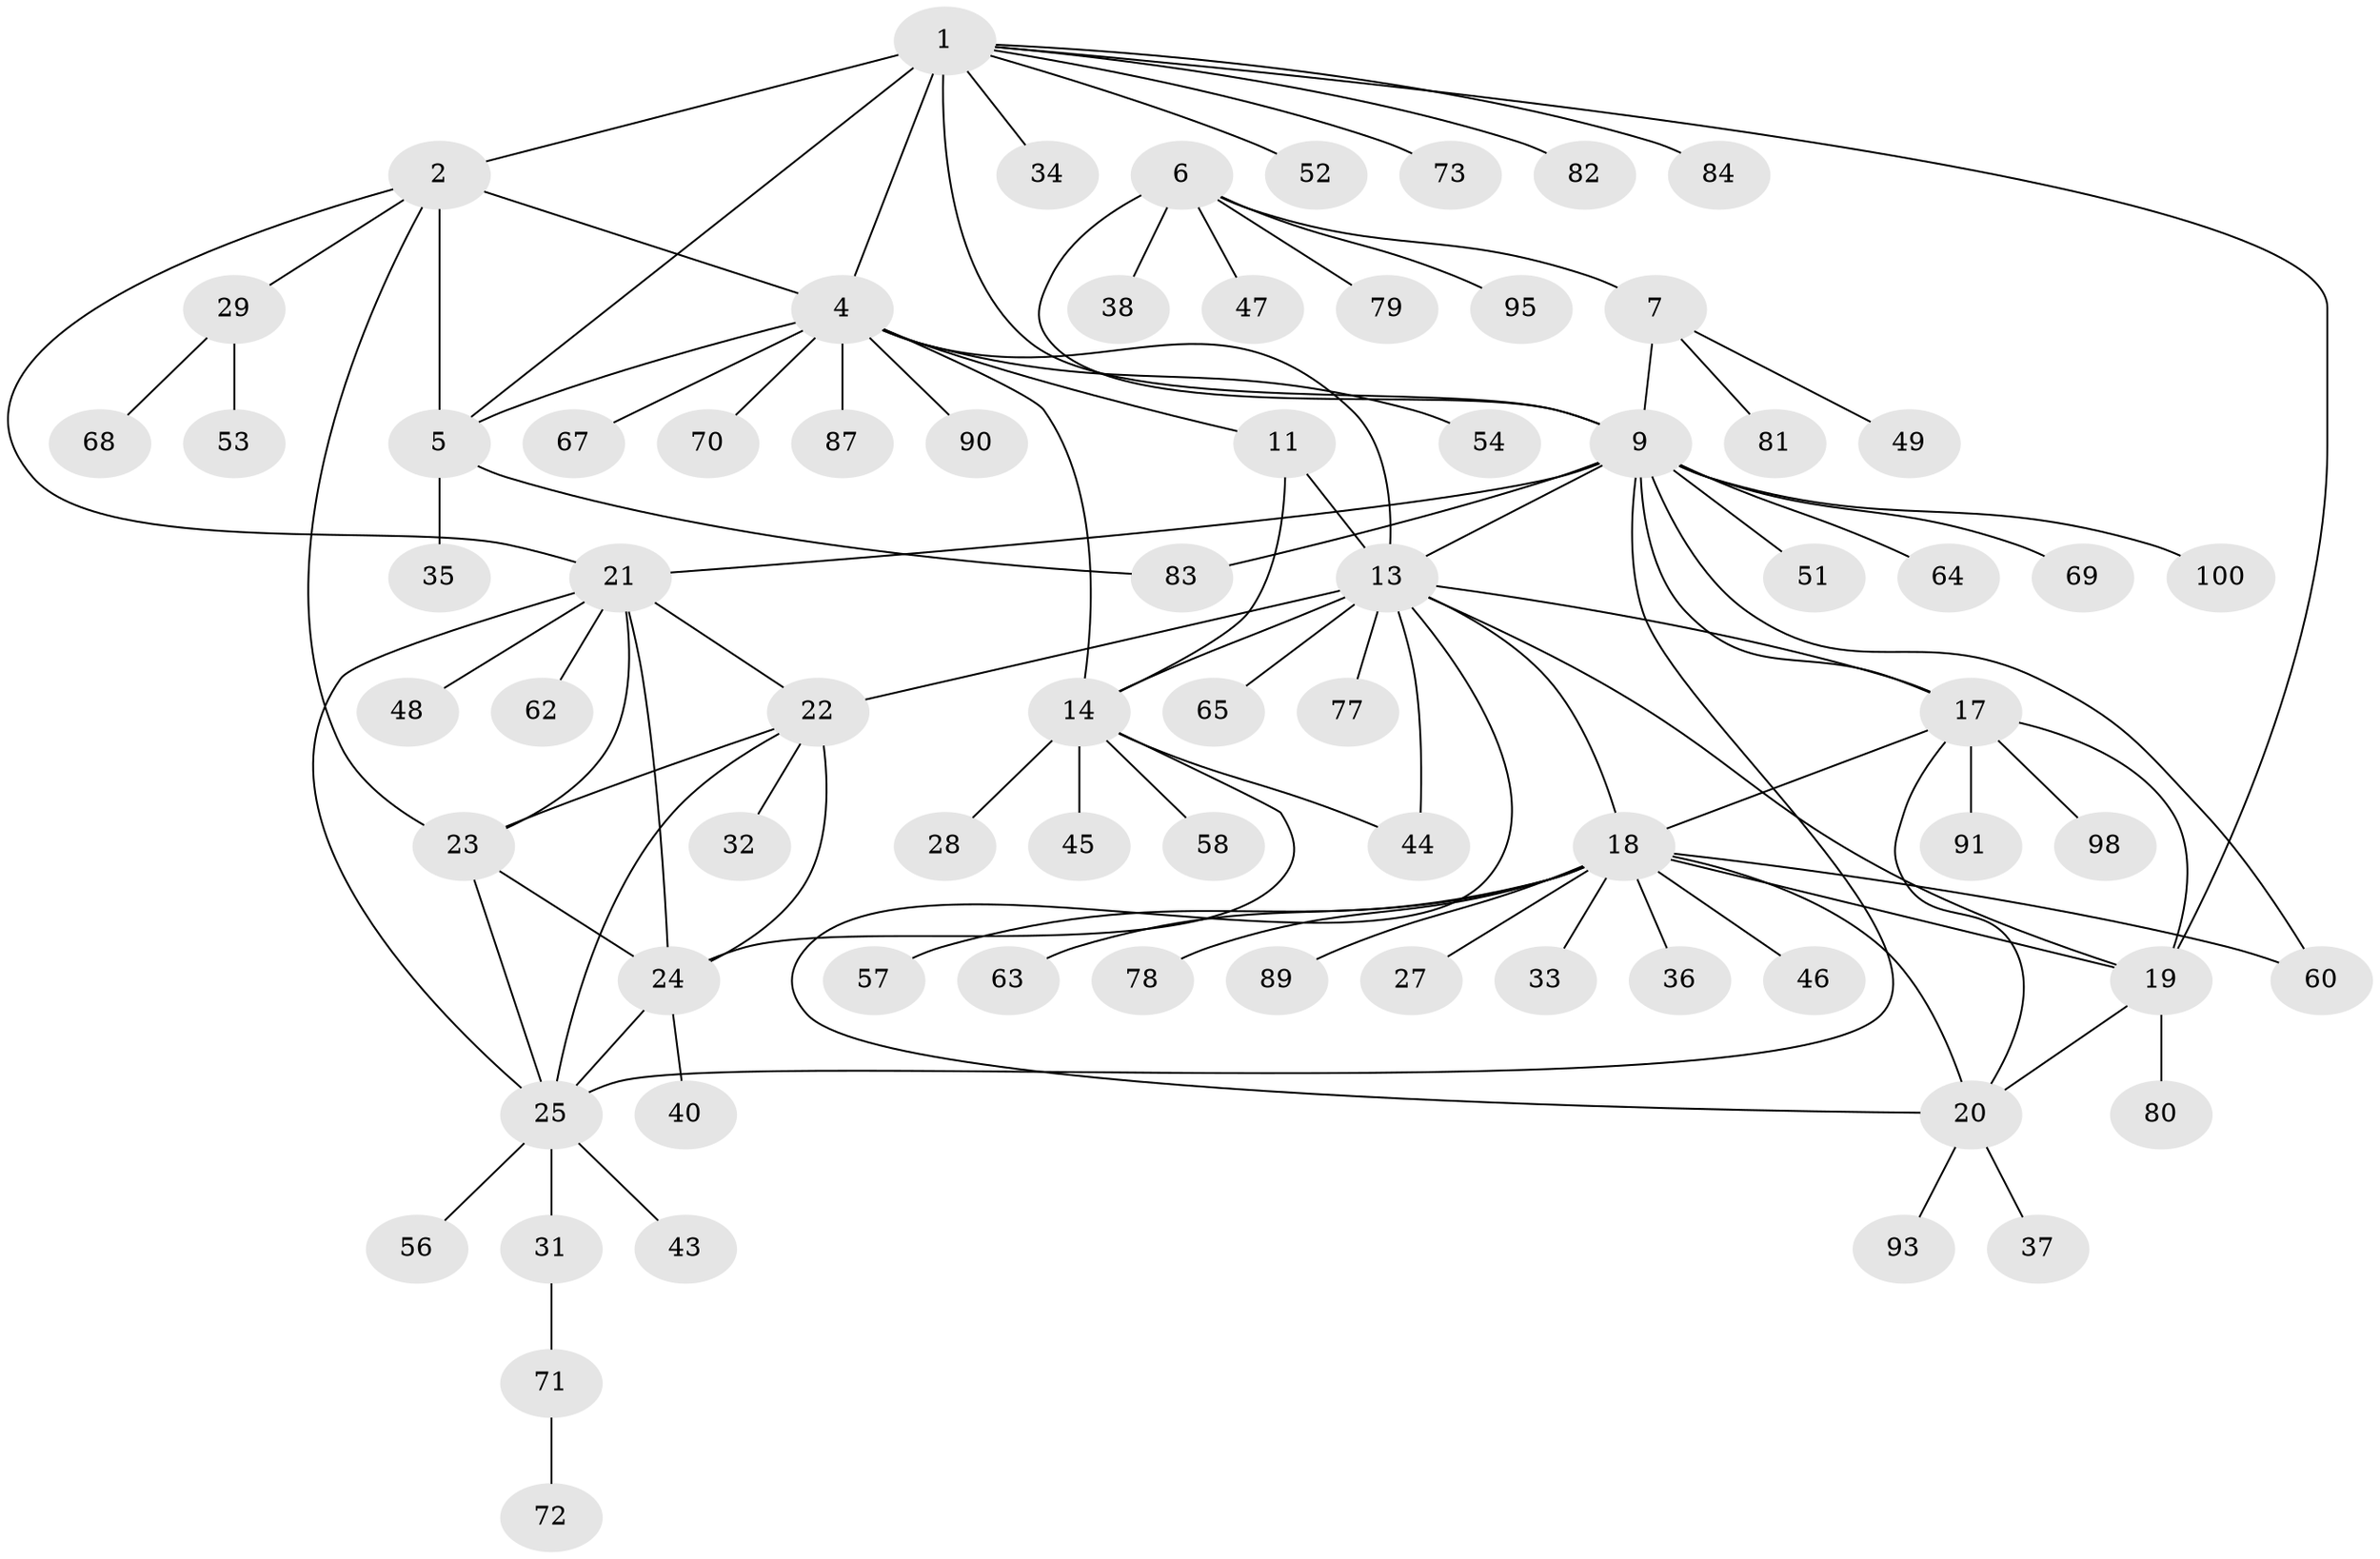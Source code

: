 // Generated by graph-tools (version 1.1) at 2025/52/02/27/25 19:52:14]
// undirected, 73 vertices, 102 edges
graph export_dot {
graph [start="1"]
  node [color=gray90,style=filled];
  1 [super="+3"];
  2 [super="+59"];
  4 [super="+12"];
  5 [super="+50"];
  6 [super="+66"];
  7 [super="+8"];
  9 [super="+10"];
  11 [super="+88"];
  13 [super="+16"];
  14 [super="+15"];
  17 [super="+74"];
  18 [super="+41"];
  19 [super="+92"];
  20 [super="+85"];
  21 [super="+30"];
  22 [super="+99"];
  23 [super="+61"];
  24 [super="+55"];
  25 [super="+26"];
  27;
  28;
  29 [super="+39"];
  31;
  32 [super="+42"];
  33;
  34;
  35;
  36 [super="+76"];
  37 [super="+97"];
  38;
  40;
  43;
  44;
  45;
  46;
  47;
  48;
  49;
  51;
  52;
  53;
  54 [super="+86"];
  56;
  57;
  58;
  60;
  62 [super="+75"];
  63;
  64;
  65;
  67;
  68;
  69;
  70;
  71 [super="+96"];
  72;
  73 [super="+94"];
  77;
  78;
  79;
  80;
  81;
  82;
  83;
  84;
  87;
  89;
  90;
  91;
  93;
  95;
  98;
  100;
  1 -- 2 [weight=2];
  1 -- 4 [weight=2];
  1 -- 5 [weight=2];
  1 -- 34;
  1 -- 52;
  1 -- 73;
  1 -- 82;
  1 -- 84;
  1 -- 19;
  1 -- 9;
  2 -- 4;
  2 -- 5;
  2 -- 21;
  2 -- 29;
  2 -- 23;
  4 -- 5;
  4 -- 67;
  4 -- 70;
  4 -- 11;
  4 -- 13;
  4 -- 14 [weight=2];
  4 -- 54;
  4 -- 87;
  4 -- 90;
  5 -- 35;
  5 -- 83;
  6 -- 7 [weight=2];
  6 -- 9 [weight=2];
  6 -- 38;
  6 -- 47;
  6 -- 79;
  6 -- 95;
  7 -- 9 [weight=4];
  7 -- 81;
  7 -- 49;
  9 -- 13;
  9 -- 64;
  9 -- 83;
  9 -- 100;
  9 -- 69;
  9 -- 17;
  9 -- 51;
  9 -- 25;
  9 -- 60;
  9 -- 21;
  11 -- 13;
  11 -- 14 [weight=2];
  13 -- 14 [weight=2];
  13 -- 65;
  13 -- 77;
  13 -- 17;
  13 -- 18;
  13 -- 19;
  13 -- 20;
  13 -- 22;
  13 -- 44;
  14 -- 24;
  14 -- 28;
  14 -- 44;
  14 -- 45;
  14 -- 58;
  17 -- 18;
  17 -- 19;
  17 -- 20;
  17 -- 91;
  17 -- 98;
  18 -- 19;
  18 -- 20;
  18 -- 27;
  18 -- 33;
  18 -- 36;
  18 -- 46;
  18 -- 57;
  18 -- 60;
  18 -- 63;
  18 -- 78;
  18 -- 89;
  19 -- 20;
  19 -- 80;
  20 -- 37;
  20 -- 93;
  21 -- 22;
  21 -- 23;
  21 -- 24;
  21 -- 25;
  21 -- 48;
  21 -- 62;
  22 -- 23;
  22 -- 24;
  22 -- 25;
  22 -- 32;
  23 -- 24;
  23 -- 25;
  24 -- 25;
  24 -- 40;
  25 -- 31;
  25 -- 43;
  25 -- 56;
  29 -- 53;
  29 -- 68;
  31 -- 71;
  71 -- 72;
}
